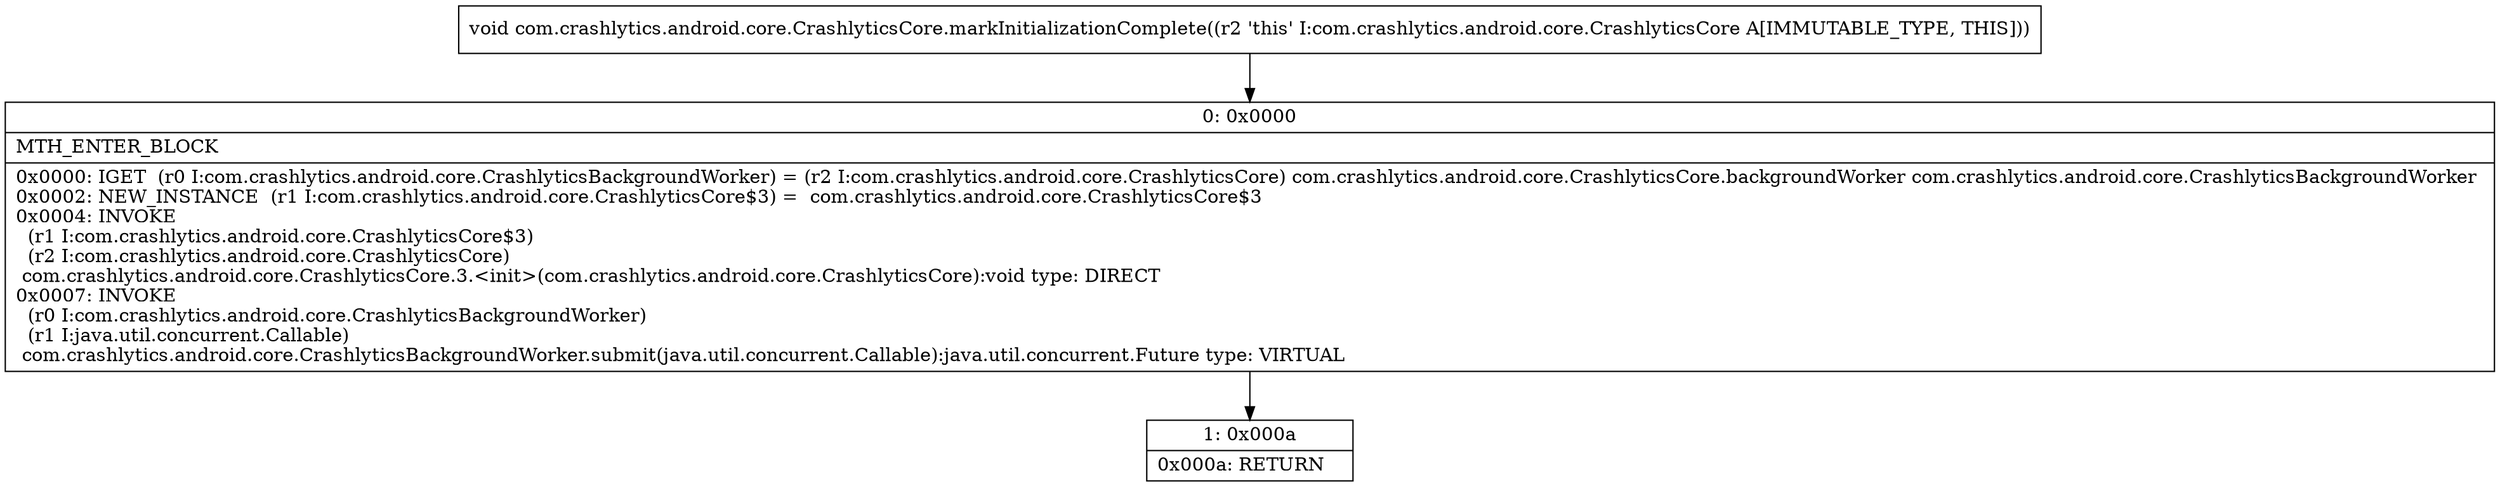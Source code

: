 digraph "CFG forcom.crashlytics.android.core.CrashlyticsCore.markInitializationComplete()V" {
Node_0 [shape=record,label="{0\:\ 0x0000|MTH_ENTER_BLOCK\l|0x0000: IGET  (r0 I:com.crashlytics.android.core.CrashlyticsBackgroundWorker) = (r2 I:com.crashlytics.android.core.CrashlyticsCore) com.crashlytics.android.core.CrashlyticsCore.backgroundWorker com.crashlytics.android.core.CrashlyticsBackgroundWorker \l0x0002: NEW_INSTANCE  (r1 I:com.crashlytics.android.core.CrashlyticsCore$3) =  com.crashlytics.android.core.CrashlyticsCore$3 \l0x0004: INVOKE  \l  (r1 I:com.crashlytics.android.core.CrashlyticsCore$3)\l  (r2 I:com.crashlytics.android.core.CrashlyticsCore)\l com.crashlytics.android.core.CrashlyticsCore.3.\<init\>(com.crashlytics.android.core.CrashlyticsCore):void type: DIRECT \l0x0007: INVOKE  \l  (r0 I:com.crashlytics.android.core.CrashlyticsBackgroundWorker)\l  (r1 I:java.util.concurrent.Callable)\l com.crashlytics.android.core.CrashlyticsBackgroundWorker.submit(java.util.concurrent.Callable):java.util.concurrent.Future type: VIRTUAL \l}"];
Node_1 [shape=record,label="{1\:\ 0x000a|0x000a: RETURN   \l}"];
MethodNode[shape=record,label="{void com.crashlytics.android.core.CrashlyticsCore.markInitializationComplete((r2 'this' I:com.crashlytics.android.core.CrashlyticsCore A[IMMUTABLE_TYPE, THIS])) }"];
MethodNode -> Node_0;
Node_0 -> Node_1;
}

